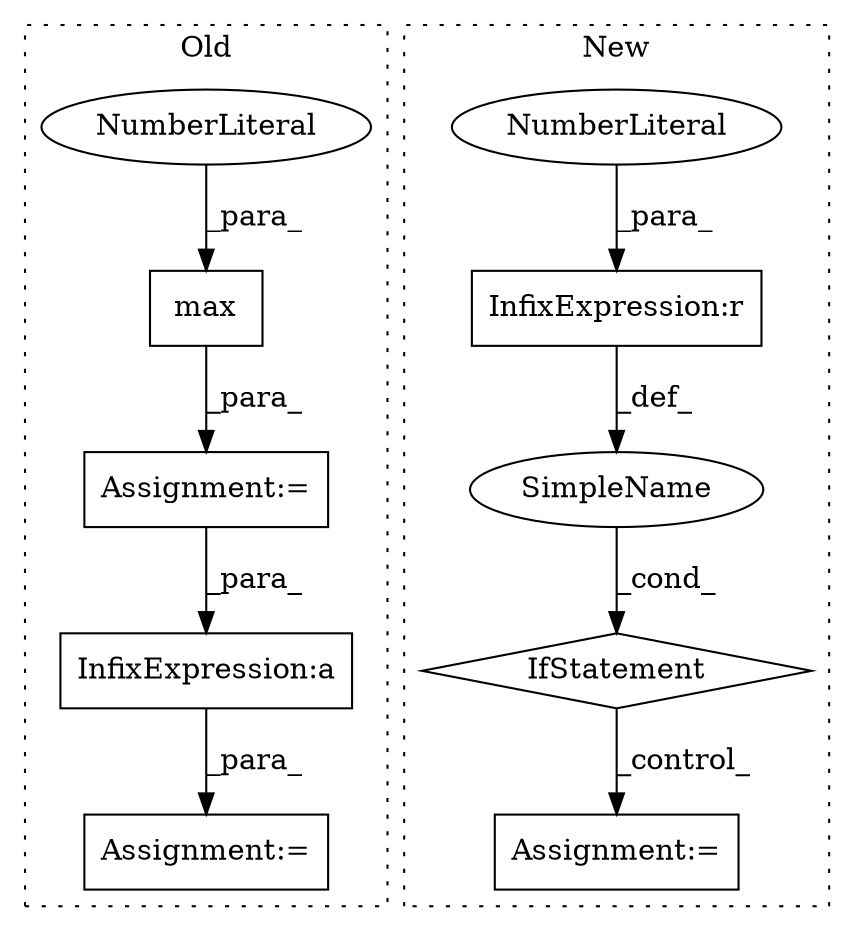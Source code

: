 digraph G {
subgraph cluster0 {
1 [label="max" a="32" s="3458,3463" l="4,1" shape="box"];
3 [label="Assignment:=" a="7" s="3482" l="1" shape="box"];
7 [label="NumberLiteral" a="34" s="3462" l="1" shape="ellipse"];
9 [label="InfixExpression:a" a="27" s="3535" l="3" shape="box"];
10 [label="Assignment:=" a="7" s="3526" l="1" shape="box"];
label = "Old";
style="dotted";
}
subgraph cluster1 {
2 [label="IfStatement" a="25" s="2340,2355" l="4,2" shape="diamond"];
4 [label="InfixExpression:r" a="27" s="2349" l="4" shape="box"];
5 [label="Assignment:=" a="7" s="2491" l="1" shape="box"];
6 [label="SimpleName" a="42" s="" l="" shape="ellipse"];
8 [label="NumberLiteral" a="34" s="2353" l="2" shape="ellipse"];
label = "New";
style="dotted";
}
1 -> 3 [label="_para_"];
2 -> 5 [label="_control_"];
3 -> 9 [label="_para_"];
4 -> 6 [label="_def_"];
6 -> 2 [label="_cond_"];
7 -> 1 [label="_para_"];
8 -> 4 [label="_para_"];
9 -> 10 [label="_para_"];
}